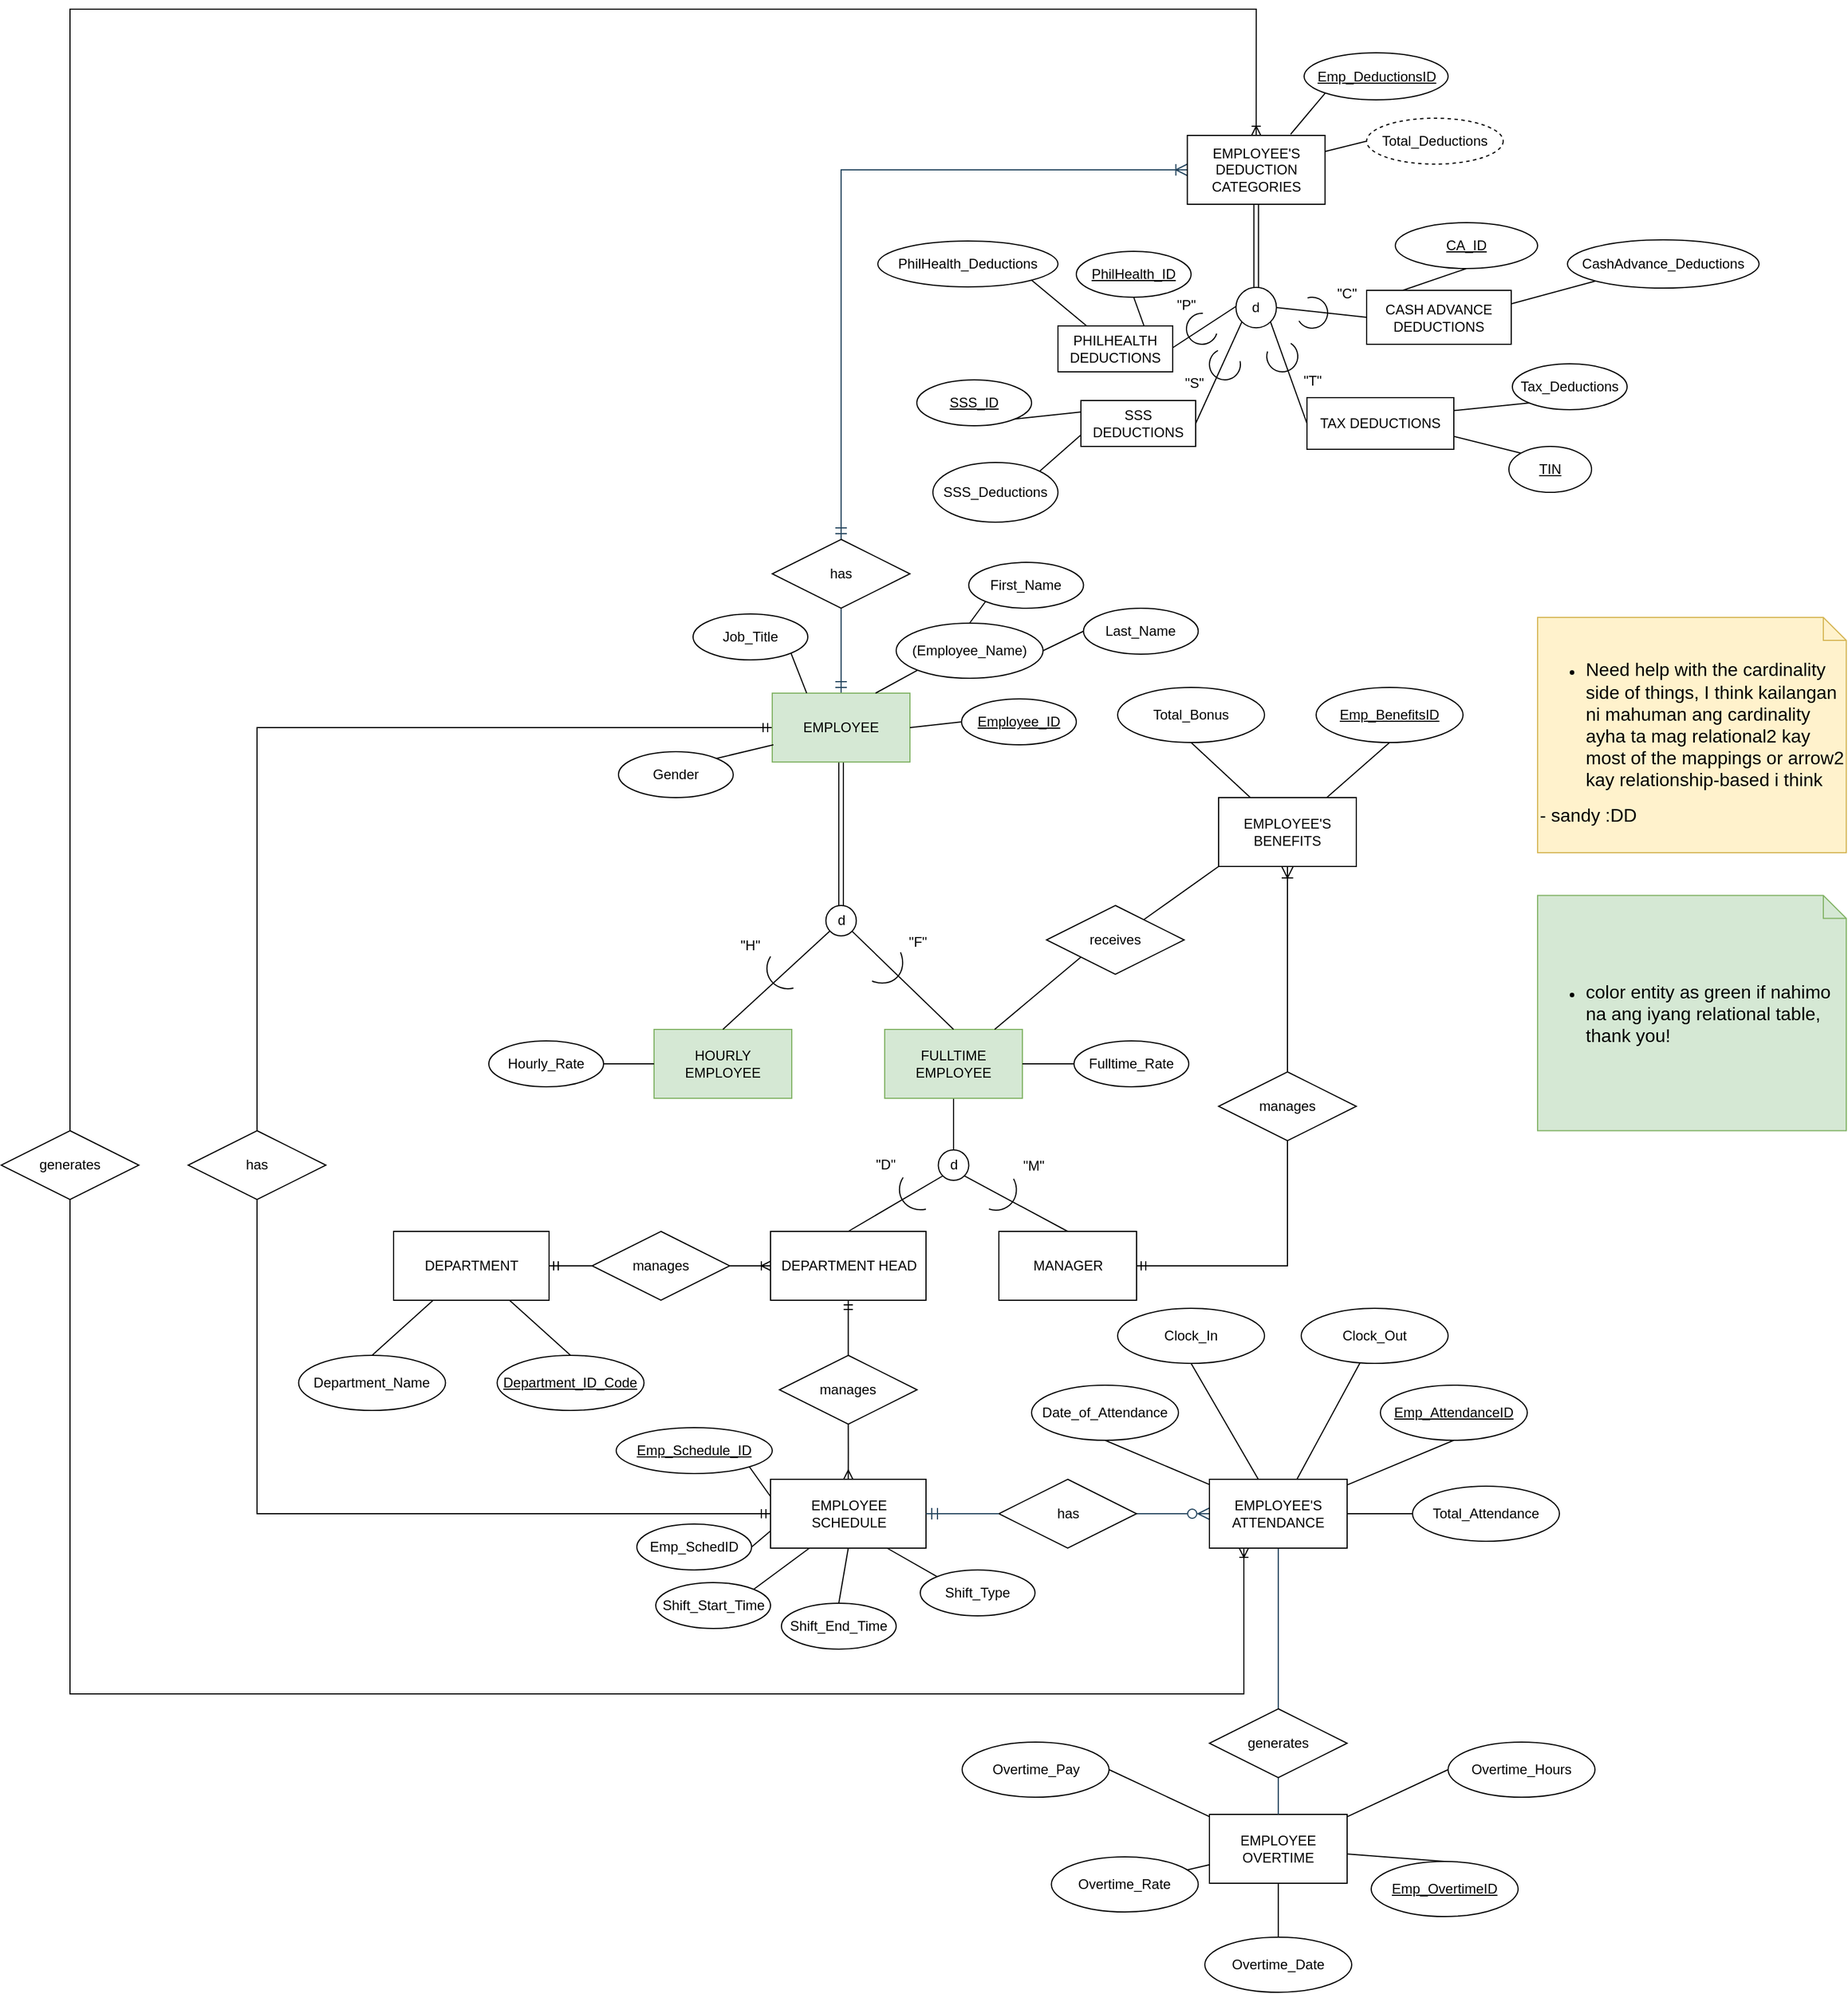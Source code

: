<mxfile version="24.8.4" pages="2">
  <diagram id="tcjsno71EdrX0hj49cEU" name="FINALISMS">
    <mxGraphModel dx="3425" dy="2125" grid="0" gridSize="10" guides="1" tooltips="1" connect="1" arrows="1" fold="1" page="0" pageScale="1" pageWidth="850" pageHeight="1100" math="0" shadow="0">
      <root>
        <mxCell id="0" />
        <mxCell id="1" parent="0" />
        <mxCell id="CG7BJl7uc96B3Ltmujwu-2" style="edgeStyle=none;curved=1;rounded=0;orthogonalLoop=1;jettySize=auto;html=1;fontSize=12;shape=link;exitX=0.5;exitY=1;exitDx=0;exitDy=0;" parent="1" source="CG7BJl7uc96B3Ltmujwu-1" edge="1">
          <mxGeometry relative="1" as="geometry">
            <mxPoint x="283" y="333" as="targetPoint" />
            <mxPoint x="283" y="274" as="sourcePoint" />
          </mxGeometry>
        </mxCell>
        <mxCell id="MASK369SihK40Q0xY-oh-35" style="edgeStyle=orthogonalEdgeStyle;rounded=0;orthogonalLoop=1;jettySize=auto;html=1;exitX=0;exitY=0.5;exitDx=0;exitDy=0;endArrow=none;endFill=0;startArrow=ERmandOne;startFill=0;" parent="1" source="CG7BJl7uc96B3Ltmujwu-1" target="MASK369SihK40Q0xY-oh-34" edge="1">
          <mxGeometry relative="1" as="geometry" />
        </mxCell>
        <mxCell id="3F6Cv_izD6sbE8AVYUt3-1" value="" style="edgeLabel;html=1;align=center;verticalAlign=middle;resizable=0;points=[];fontSize=12;strokeColor=#FFFFFF;fontColor=#FFFFFF;fillColor=#182E3E;" parent="MASK369SihK40Q0xY-oh-35" connectable="0" vertex="1">
          <mxGeometry x="0.364" y="-1" relative="1" as="geometry">
            <mxPoint y="1" as="offset" />
          </mxGeometry>
        </mxCell>
        <mxCell id="0FI_tfFNJNvcFmxFVnWc-5" style="edgeStyle=none;curved=1;rounded=0;orthogonalLoop=1;jettySize=auto;html=1;entryX=0.5;entryY=1;entryDx=0;entryDy=0;strokeColor=#23445D;fontSize=12;startSize=8;endSize=8;endArrow=none;endFill=0;startArrow=ERmandOne;startFill=0;" parent="1" source="CG7BJl7uc96B3Ltmujwu-1" target="0FI_tfFNJNvcFmxFVnWc-1" edge="1">
          <mxGeometry relative="1" as="geometry" />
        </mxCell>
        <mxCell id="CG7BJl7uc96B3Ltmujwu-1" value="EMPLOYEE" style="rounded=0;whiteSpace=wrap;html=1;fillColor=#d5e8d4;strokeColor=#82b366;" parent="1" vertex="1">
          <mxGeometry x="223" y="146" width="120" height="60" as="geometry" />
        </mxCell>
        <mxCell id="MASK369SihK40Q0xY-oh-2" value="HOURLY EMPLOYEE" style="rounded=0;whiteSpace=wrap;html=1;fillColor=#d5e8d4;strokeColor=#82b366;" parent="1" vertex="1">
          <mxGeometry x="120" y="439" width="120" height="60" as="geometry" />
        </mxCell>
        <mxCell id="CG7BJl7uc96B3Ltmujwu-8" style="edgeStyle=none;curved=1;rounded=0;orthogonalLoop=1;jettySize=auto;html=1;entryX=0;entryY=1;entryDx=0;entryDy=0;fontSize=12;startSize=8;endSize=8;endArrow=none;endFill=0;" parent="1" source="CG7BJl7uc96B3Ltmujwu-12" target="CG7BJl7uc96B3Ltmujwu-6" edge="1">
          <mxGeometry relative="1" as="geometry">
            <mxPoint x="545.12" y="341.08" as="sourcePoint" />
          </mxGeometry>
        </mxCell>
        <mxCell id="MASK369SihK40Q0xY-oh-22" style="edgeStyle=orthogonalEdgeStyle;rounded=0;orthogonalLoop=1;jettySize=auto;html=1;exitX=0.5;exitY=1;exitDx=0;exitDy=0;entryX=0.5;entryY=0;entryDx=0;entryDy=0;endArrow=none;endFill=0;" parent="1" source="MASK369SihK40Q0xY-oh-3" target="MASK369SihK40Q0xY-oh-13" edge="1">
          <mxGeometry relative="1" as="geometry" />
        </mxCell>
        <mxCell id="MASK369SihK40Q0xY-oh-3" value="FULLTIME EMPLOYEE" style="rounded=0;whiteSpace=wrap;html=1;fillColor=#d5e8d4;strokeColor=#82b366;" parent="1" vertex="1">
          <mxGeometry x="321" y="439" width="120" height="60" as="geometry" />
        </mxCell>
        <mxCell id="CG7BJl7uc96B3Ltmujwu-5" style="edgeStyle=none;curved=1;rounded=0;orthogonalLoop=1;jettySize=auto;html=1;entryX=0.5;entryY=0;entryDx=0;entryDy=0;fontSize=12;startSize=8;endSize=8;endArrow=none;endFill=0;" parent="1" source="CG7BJl7uc96B3Ltmujwu-3" target="MASK369SihK40Q0xY-oh-3" edge="1">
          <mxGeometry relative="1" as="geometry" />
        </mxCell>
        <mxCell id="CG7BJl7uc96B3Ltmujwu-3" value="d" style="ellipse;whiteSpace=wrap;html=1;aspect=fixed;rotation=0;" parent="1" vertex="1">
          <mxGeometry x="269.75" y="331" width="26.5" height="26.5" as="geometry" />
        </mxCell>
        <mxCell id="MASK369SihK40Q0xY-oh-26" style="edgeStyle=orthogonalEdgeStyle;rounded=0;orthogonalLoop=1;jettySize=auto;html=1;exitX=0;exitY=0.5;exitDx=0;exitDy=0;entryX=1;entryY=0.5;entryDx=0;entryDy=0;endArrow=none;endFill=0;startArrow=ERoneToMany;startFill=0;" parent="1" source="MASK369SihK40Q0xY-oh-8" target="MASK369SihK40Q0xY-oh-23" edge="1">
          <mxGeometry relative="1" as="geometry" />
        </mxCell>
        <mxCell id="MASK369SihK40Q0xY-oh-31" style="edgeStyle=orthogonalEdgeStyle;rounded=0;orthogonalLoop=1;jettySize=auto;html=1;exitX=0.5;exitY=1;exitDx=0;exitDy=0;entryX=0.5;entryY=0;entryDx=0;entryDy=0;endArrow=none;endFill=0;startArrow=ERmandOne;startFill=0;" parent="1" source="MASK369SihK40Q0xY-oh-8" target="CG7BJl7uc96B3Ltmujwu-14" edge="1">
          <mxGeometry relative="1" as="geometry" />
        </mxCell>
        <mxCell id="MASK369SihK40Q0xY-oh-8" value="DEPARTMENT HEAD" style="rounded=0;whiteSpace=wrap;html=1;" parent="1" vertex="1">
          <mxGeometry x="221.5" y="615" width="135.5" height="60" as="geometry" />
        </mxCell>
        <mxCell id="MASK369SihK40Q0xY-oh-9" value="MANAGER" style="rounded=0;whiteSpace=wrap;html=1;" parent="1" vertex="1">
          <mxGeometry x="420.5" y="615" width="120" height="60" as="geometry" />
        </mxCell>
        <mxCell id="MASK369SihK40Q0xY-oh-15" value="" style="endArrow=none;html=1;rounded=0;exitX=1;exitY=1;exitDx=0;exitDy=0;entryX=0.5;entryY=0;entryDx=0;entryDy=0;" parent="1" source="MASK369SihK40Q0xY-oh-13" target="MASK369SihK40Q0xY-oh-9" edge="1">
          <mxGeometry relative="1" as="geometry">
            <mxPoint x="409" y="601" as="sourcePoint" />
            <mxPoint x="569" y="601" as="targetPoint" />
          </mxGeometry>
        </mxCell>
        <mxCell id="MASK369SihK40Q0xY-oh-13" value="d" style="ellipse;whiteSpace=wrap;html=1;aspect=fixed;rotation=0;" parent="1" vertex="1">
          <mxGeometry x="367.75" y="544" width="26.5" height="26.5" as="geometry" />
        </mxCell>
        <mxCell id="MASK369SihK40Q0xY-oh-18" style="edgeStyle=orthogonalEdgeStyle;rounded=0;orthogonalLoop=1;jettySize=auto;html=1;exitX=1;exitY=0.5;exitDx=0;exitDy=0;entryX=0.5;entryY=1;entryDx=0;entryDy=0;endArrow=none;endFill=0;startArrow=ERmandOne;startFill=0;" parent="1" source="MASK369SihK40Q0xY-oh-9" target="MASK369SihK40Q0xY-oh-17" edge="1">
          <mxGeometry relative="1" as="geometry" />
        </mxCell>
        <mxCell id="MASK369SihK40Q0xY-oh-17" value="manages" style="shape=rhombus;perimeter=rhombusPerimeter;whiteSpace=wrap;html=1;align=center;" parent="1" vertex="1">
          <mxGeometry x="612" y="476" width="120" height="60" as="geometry" />
        </mxCell>
        <mxCell id="CG7BJl7uc96B3Ltmujwu-4" style="edgeStyle=none;curved=1;rounded=0;orthogonalLoop=1;jettySize=auto;html=1;entryX=0.5;entryY=0;entryDx=0;entryDy=0;fontSize=12;startSize=8;endSize=8;endArrow=none;endFill=0;" parent="1" source="CG7BJl7uc96B3Ltmujwu-3" target="MASK369SihK40Q0xY-oh-2" edge="1">
          <mxGeometry relative="1" as="geometry" />
        </mxCell>
        <mxCell id="CG7BJl7uc96B3Ltmujwu-11" style="edgeStyle=none;curved=1;rounded=0;orthogonalLoop=1;jettySize=auto;html=1;fontSize=12;startSize=8;endSize=8;endArrow=none;endFill=0;startArrow=ERoneToMany;startFill=0;" parent="1" source="CG7BJl7uc96B3Ltmujwu-6" target="MASK369SihK40Q0xY-oh-17" edge="1">
          <mxGeometry relative="1" as="geometry" />
        </mxCell>
        <mxCell id="njrsVde2IB6XEEYohYFF-3" style="rounded=0;orthogonalLoop=1;jettySize=auto;html=1;entryX=0.5;entryY=1;entryDx=0;entryDy=0;endArrow=none;endFill=0;" parent="1" source="CG7BJl7uc96B3Ltmujwu-6" target="njrsVde2IB6XEEYohYFF-2" edge="1">
          <mxGeometry relative="1" as="geometry" />
        </mxCell>
        <mxCell id="njrsVde2IB6XEEYohYFF-4" style="rounded=0;orthogonalLoop=1;jettySize=auto;html=1;entryX=0.5;entryY=1;entryDx=0;entryDy=0;endArrow=none;endFill=0;" parent="1" source="CG7BJl7uc96B3Ltmujwu-6" target="njrsVde2IB6XEEYohYFF-1" edge="1">
          <mxGeometry relative="1" as="geometry" />
        </mxCell>
        <mxCell id="CG7BJl7uc96B3Ltmujwu-6" value="EMPLOYEE&#39;S BENEFITS" style="rounded=0;whiteSpace=wrap;html=1;" parent="1" vertex="1">
          <mxGeometry x="612" y="237" width="120" height="60" as="geometry" />
        </mxCell>
        <mxCell id="MASK369SihK40Q0xY-oh-19" style="rounded=0;orthogonalLoop=1;jettySize=auto;html=1;exitX=0;exitY=1;exitDx=0;exitDy=0;entryX=0.5;entryY=0;entryDx=0;entryDy=0;endArrow=none;endFill=0;" parent="1" source="MASK369SihK40Q0xY-oh-13" target="MASK369SihK40Q0xY-oh-8" edge="1">
          <mxGeometry relative="1" as="geometry" />
        </mxCell>
        <mxCell id="CG7BJl7uc96B3Ltmujwu-13" value="" style="edgeStyle=none;curved=1;rounded=0;orthogonalLoop=1;jettySize=auto;html=1;entryX=0;entryY=1;entryDx=0;entryDy=0;fontSize=12;startSize=8;endSize=8;endArrow=none;endFill=0;" parent="1" source="MASK369SihK40Q0xY-oh-3" target="CG7BJl7uc96B3Ltmujwu-12" edge="1">
          <mxGeometry relative="1" as="geometry">
            <mxPoint x="424" y="357" as="sourcePoint" />
            <mxPoint x="503.0" y="301.0" as="targetPoint" />
          </mxGeometry>
        </mxCell>
        <mxCell id="CG7BJl7uc96B3Ltmujwu-12" value="receives" style="shape=rhombus;perimeter=rhombusPerimeter;whiteSpace=wrap;html=1;align=center;" parent="1" vertex="1">
          <mxGeometry x="462" y="331" width="120" height="60" as="geometry" />
        </mxCell>
        <mxCell id="MASK369SihK40Q0xY-oh-27" style="edgeStyle=orthogonalEdgeStyle;rounded=0;orthogonalLoop=1;jettySize=auto;html=1;exitX=0;exitY=0.5;exitDx=0;exitDy=0;entryX=1;entryY=0.5;entryDx=0;entryDy=0;endArrow=ERmandOne;endFill=0;" parent="1" source="MASK369SihK40Q0xY-oh-23" target="MASK369SihK40Q0xY-oh-25" edge="1">
          <mxGeometry relative="1" as="geometry" />
        </mxCell>
        <mxCell id="MASK369SihK40Q0xY-oh-23" value="manages" style="shape=rhombus;perimeter=rhombusPerimeter;whiteSpace=wrap;html=1;align=center;" parent="1" vertex="1">
          <mxGeometry x="66" y="615" width="120" height="60" as="geometry" />
        </mxCell>
        <mxCell id="CG7BJl7uc96B3Ltmujwu-14" value="manages" style="shape=rhombus;perimeter=rhombusPerimeter;whiteSpace=wrap;html=1;align=center;" parent="1" vertex="1">
          <mxGeometry x="229.25" y="723" width="120" height="60" as="geometry" />
        </mxCell>
        <mxCell id="CG7BJl7uc96B3Ltmujwu-22" style="edgeStyle=none;curved=1;rounded=0;orthogonalLoop=1;jettySize=auto;html=1;entryX=0;entryY=0.5;entryDx=0;entryDy=0;strokeColor=#23445D;fontSize=12;startSize=8;endSize=8;endArrow=ERzeroToMany;endFill=0;" parent="1" source="CG7BJl7uc96B3Ltmujwu-15" target="CG7BJl7uc96B3Ltmujwu-18" edge="1">
          <mxGeometry relative="1" as="geometry" />
        </mxCell>
        <mxCell id="CG7BJl7uc96B3Ltmujwu-15" value="has" style="shape=rhombus;perimeter=rhombusPerimeter;whiteSpace=wrap;html=1;align=center;" parent="1" vertex="1">
          <mxGeometry x="420.5" y="831" width="120" height="60" as="geometry" />
        </mxCell>
        <mxCell id="MASK369SihK40Q0xY-oh-30" value="EMPLOYEE SCHEDULE" style="rounded=0;whiteSpace=wrap;html=1;" parent="1" vertex="1">
          <mxGeometry x="221.5" y="831" width="135.5" height="60" as="geometry" />
        </mxCell>
        <mxCell id="CG7BJl7uc96B3Ltmujwu-23" style="edgeStyle=none;curved=1;rounded=0;orthogonalLoop=1;jettySize=auto;html=1;entryX=0.5;entryY=0;entryDx=0;entryDy=0;strokeColor=#23445D;fontSize=12;startSize=8;endSize=8;endArrow=none;endFill=0;" parent="1" source="CG7BJl7uc96B3Ltmujwu-18" target="CG7BJl7uc96B3Ltmujwu-19" edge="1">
          <mxGeometry relative="1" as="geometry" />
        </mxCell>
        <mxCell id="Q0URbwxdZeZOYWGPHVsl-3" style="edgeStyle=orthogonalEdgeStyle;rounded=0;orthogonalLoop=1;jettySize=auto;html=1;exitX=0.25;exitY=1;exitDx=0;exitDy=0;entryX=0.5;entryY=1;entryDx=0;entryDy=0;endArrow=none;endFill=0;startArrow=ERoneToMany;startFill=0;" parent="1" source="CG7BJl7uc96B3Ltmujwu-18" target="Q0URbwxdZeZOYWGPHVsl-1" edge="1">
          <mxGeometry relative="1" as="geometry">
            <Array as="points">
              <mxPoint x="634" y="1018" />
              <mxPoint x="-389" y="1018" />
            </Array>
          </mxGeometry>
        </mxCell>
        <mxCell id="njrsVde2IB6XEEYohYFF-18" style="rounded=0;orthogonalLoop=1;jettySize=auto;html=1;entryX=0.5;entryY=1;entryDx=0;entryDy=0;endArrow=none;endFill=0;" parent="1" source="CG7BJl7uc96B3Ltmujwu-18" target="njrsVde2IB6XEEYohYFF-12" edge="1">
          <mxGeometry relative="1" as="geometry" />
        </mxCell>
        <mxCell id="njrsVde2IB6XEEYohYFF-19" style="rounded=0;orthogonalLoop=1;jettySize=auto;html=1;entryX=0.5;entryY=1;entryDx=0;entryDy=0;endArrow=none;endFill=0;" parent="1" source="CG7BJl7uc96B3Ltmujwu-18" target="njrsVde2IB6XEEYohYFF-13" edge="1">
          <mxGeometry relative="1" as="geometry" />
        </mxCell>
        <mxCell id="njrsVde2IB6XEEYohYFF-20" style="rounded=0;orthogonalLoop=1;jettySize=auto;html=1;endArrow=none;endFill=0;" parent="1" source="CG7BJl7uc96B3Ltmujwu-18" target="njrsVde2IB6XEEYohYFF-14" edge="1">
          <mxGeometry relative="1" as="geometry" />
        </mxCell>
        <mxCell id="njrsVde2IB6XEEYohYFF-21" style="rounded=0;orthogonalLoop=1;jettySize=auto;html=1;entryX=0.5;entryY=1;entryDx=0;entryDy=0;endArrow=none;endFill=0;" parent="1" source="CG7BJl7uc96B3Ltmujwu-18" target="njrsVde2IB6XEEYohYFF-15" edge="1">
          <mxGeometry relative="1" as="geometry" />
        </mxCell>
        <mxCell id="njrsVde2IB6XEEYohYFF-22" style="rounded=0;orthogonalLoop=1;jettySize=auto;html=1;entryX=0;entryY=0.5;entryDx=0;entryDy=0;endArrow=none;endFill=0;" parent="1" source="CG7BJl7uc96B3Ltmujwu-18" target="njrsVde2IB6XEEYohYFF-16" edge="1">
          <mxGeometry relative="1" as="geometry" />
        </mxCell>
        <mxCell id="CG7BJl7uc96B3Ltmujwu-18" value="EMPLOYEE&#39;S ATTENDANCE" style="rounded=0;whiteSpace=wrap;html=1;" parent="1" vertex="1">
          <mxGeometry x="604" y="831" width="120" height="60" as="geometry" />
        </mxCell>
        <mxCell id="njrsVde2IB6XEEYohYFF-28" style="rounded=0;orthogonalLoop=1;jettySize=auto;html=1;entryX=1;entryY=0.5;entryDx=0;entryDy=0;endArrow=none;endFill=0;" parent="1" source="CG7BJl7uc96B3Ltmujwu-20" target="njrsVde2IB6XEEYohYFF-23" edge="1">
          <mxGeometry relative="1" as="geometry" />
        </mxCell>
        <mxCell id="njrsVde2IB6XEEYohYFF-29" style="rounded=0;orthogonalLoop=1;jettySize=auto;html=1;endArrow=none;endFill=0;" parent="1" source="CG7BJl7uc96B3Ltmujwu-20" target="njrsVde2IB6XEEYohYFF-24" edge="1">
          <mxGeometry relative="1" as="geometry" />
        </mxCell>
        <mxCell id="njrsVde2IB6XEEYohYFF-30" style="rounded=0;orthogonalLoop=1;jettySize=auto;html=1;endArrow=none;endFill=0;" parent="1" source="CG7BJl7uc96B3Ltmujwu-20" target="njrsVde2IB6XEEYohYFF-25" edge="1">
          <mxGeometry relative="1" as="geometry" />
        </mxCell>
        <mxCell id="njrsVde2IB6XEEYohYFF-31" style="rounded=0;orthogonalLoop=1;jettySize=auto;html=1;entryX=0.5;entryY=0;entryDx=0;entryDy=0;endArrow=none;endFill=0;" parent="1" source="CG7BJl7uc96B3Ltmujwu-20" target="njrsVde2IB6XEEYohYFF-26" edge="1">
          <mxGeometry relative="1" as="geometry" />
        </mxCell>
        <mxCell id="njrsVde2IB6XEEYohYFF-32" style="rounded=0;orthogonalLoop=1;jettySize=auto;html=1;entryX=0;entryY=0.5;entryDx=0;entryDy=0;endArrow=none;endFill=0;" parent="1" source="CG7BJl7uc96B3Ltmujwu-20" target="njrsVde2IB6XEEYohYFF-27" edge="1">
          <mxGeometry relative="1" as="geometry" />
        </mxCell>
        <mxCell id="CG7BJl7uc96B3Ltmujwu-20" value="EMPLOYEE OVERTIME" style="rounded=0;whiteSpace=wrap;html=1;" parent="1" vertex="1">
          <mxGeometry x="604" y="1123" width="120" height="60" as="geometry" />
        </mxCell>
        <mxCell id="CG7BJl7uc96B3Ltmujwu-24" style="edgeStyle=none;curved=1;rounded=0;orthogonalLoop=1;jettySize=auto;html=1;entryX=0.5;entryY=0;entryDx=0;entryDy=0;strokeColor=#23445D;fontSize=12;startSize=8;endSize=8;endArrow=none;endFill=0;exitX=0.5;exitY=1;exitDx=0;exitDy=0;" parent="1" source="CG7BJl7uc96B3Ltmujwu-19" target="CG7BJl7uc96B3Ltmujwu-20" edge="1">
          <mxGeometry relative="1" as="geometry">
            <mxPoint x="664" y="1093" as="sourcePoint" />
          </mxGeometry>
        </mxCell>
        <mxCell id="MASK369SihK40Q0xY-oh-36" style="edgeStyle=orthogonalEdgeStyle;rounded=0;orthogonalLoop=1;jettySize=auto;html=1;exitX=0.5;exitY=1;exitDx=0;exitDy=0;entryX=0;entryY=0.5;entryDx=0;entryDy=0;endArrow=ERmandOne;endFill=0;" parent="1" source="MASK369SihK40Q0xY-oh-34" target="MASK369SihK40Q0xY-oh-30" edge="1">
          <mxGeometry relative="1" as="geometry" />
        </mxCell>
        <mxCell id="CG7BJl7uc96B3Ltmujwu-19" value="generates" style="shape=rhombus;perimeter=rhombusPerimeter;whiteSpace=wrap;html=1;align=center;" parent="1" vertex="1">
          <mxGeometry x="604" y="1031" width="120" height="60" as="geometry" />
        </mxCell>
        <mxCell id="MASK369SihK40Q0xY-oh-34" value="has" style="shape=rhombus;perimeter=rhombusPerimeter;whiteSpace=wrap;html=1;align=center;" parent="1" vertex="1">
          <mxGeometry x="-286" y="527.25" width="120" height="60" as="geometry" />
        </mxCell>
        <mxCell id="MASK369SihK40Q0xY-oh-33" style="edgeStyle=orthogonalEdgeStyle;rounded=0;orthogonalLoop=1;jettySize=auto;html=1;exitX=0.5;exitY=1;exitDx=0;exitDy=0;endArrow=ERmany;endFill=0;" parent="1" source="CG7BJl7uc96B3Ltmujwu-14" target="MASK369SihK40Q0xY-oh-30" edge="1">
          <mxGeometry relative="1" as="geometry" />
        </mxCell>
        <mxCell id="CG7BJl7uc96B3Ltmujwu-21" style="edgeStyle=none;curved=1;rounded=0;orthogonalLoop=1;jettySize=auto;html=1;strokeColor=#23445D;fontSize=12;startSize=8;endSize=8;endArrow=none;endFill=0;entryX=0;entryY=0.5;entryDx=0;entryDy=0;startArrow=ERmandOne;startFill=0;" parent="1" source="MASK369SihK40Q0xY-oh-30" target="CG7BJl7uc96B3Ltmujwu-15" edge="1">
          <mxGeometry relative="1" as="geometry">
            <mxPoint x="418" y="862" as="targetPoint" />
          </mxGeometry>
        </mxCell>
        <mxCell id="njrsVde2IB6XEEYohYFF-10" style="rounded=0;orthogonalLoop=1;jettySize=auto;html=1;entryX=0.5;entryY=0;entryDx=0;entryDy=0;endArrow=none;endFill=0;" parent="1" source="MASK369SihK40Q0xY-oh-25" target="njrsVde2IB6XEEYohYFF-7" edge="1">
          <mxGeometry relative="1" as="geometry" />
        </mxCell>
        <mxCell id="njrsVde2IB6XEEYohYFF-11" style="rounded=0;orthogonalLoop=1;jettySize=auto;html=1;entryX=0.5;entryY=0;entryDx=0;entryDy=0;endArrow=none;endFill=0;" parent="1" source="MASK369SihK40Q0xY-oh-25" target="njrsVde2IB6XEEYohYFF-8" edge="1">
          <mxGeometry relative="1" as="geometry" />
        </mxCell>
        <mxCell id="MASK369SihK40Q0xY-oh-25" value="DEPARTMENT" style="rounded=0;whiteSpace=wrap;html=1;" parent="1" vertex="1">
          <mxGeometry x="-107" y="615" width="135.5" height="60" as="geometry" />
        </mxCell>
        <mxCell id="0FI_tfFNJNvcFmxFVnWc-6" style="edgeStyle=orthogonalEdgeStyle;rounded=0;orthogonalLoop=1;jettySize=auto;html=1;strokeColor=#23445D;fontSize=12;startSize=8;endSize=8;endArrow=ERoneToMany;endFill=0;entryX=0;entryY=0.5;entryDx=0;entryDy=0;exitX=0.5;exitY=0;exitDx=0;exitDy=0;startArrow=ERmandOne;startFill=0;" parent="1" source="0FI_tfFNJNvcFmxFVnWc-1" target="0FI_tfFNJNvcFmxFVnWc-2" edge="1">
          <mxGeometry relative="1" as="geometry">
            <mxPoint x="283" y="-84" as="targetPoint" />
            <Array as="points">
              <mxPoint x="283" y="-310" />
            </Array>
          </mxGeometry>
        </mxCell>
        <mxCell id="0FI_tfFNJNvcFmxFVnWc-1" value="has" style="shape=rhombus;perimeter=rhombusPerimeter;whiteSpace=wrap;html=1;align=center;" parent="1" vertex="1">
          <mxGeometry x="223" y="12" width="120" height="60" as="geometry" />
        </mxCell>
        <mxCell id="0FI_tfFNJNvcFmxFVnWc-2" value="EMPLOYEE&#39;S DEDUCTION CATEGORIES" style="rounded=0;whiteSpace=wrap;html=1;" parent="1" vertex="1">
          <mxGeometry x="584.75" y="-340" width="120" height="60" as="geometry" />
        </mxCell>
        <mxCell id="Q0URbwxdZeZOYWGPHVsl-4" style="edgeStyle=orthogonalEdgeStyle;rounded=0;orthogonalLoop=1;jettySize=auto;html=1;exitX=0.5;exitY=0;exitDx=0;exitDy=0;entryX=0.5;entryY=0;entryDx=0;entryDy=0;endArrow=ERoneToMany;endFill=0;" parent="1" source="Q0URbwxdZeZOYWGPHVsl-1" target="0FI_tfFNJNvcFmxFVnWc-2" edge="1">
          <mxGeometry relative="1" as="geometry">
            <Array as="points">
              <mxPoint x="-389" y="-450" />
              <mxPoint x="645" y="-450" />
            </Array>
          </mxGeometry>
        </mxCell>
        <mxCell id="Q0URbwxdZeZOYWGPHVsl-1" value="generates" style="shape=rhombus;perimeter=rhombusPerimeter;whiteSpace=wrap;html=1;align=center;" parent="1" vertex="1">
          <mxGeometry x="-449" y="527.25" width="120" height="60" as="geometry" />
        </mxCell>
        <mxCell id="bJjsRzqaRd4c7asXYir--1" value="(Employee_Name)" style="ellipse;whiteSpace=wrap;html=1;align=center;" parent="1" vertex="1">
          <mxGeometry x="331" y="85" width="128" height="48" as="geometry" />
        </mxCell>
        <mxCell id="bJjsRzqaRd4c7asXYir--3" value="" style="endArrow=none;html=1;rounded=0;exitX=0.75;exitY=0;exitDx=0;exitDy=0;entryX=0;entryY=1;entryDx=0;entryDy=0;" parent="1" source="CG7BJl7uc96B3Ltmujwu-1" target="bJjsRzqaRd4c7asXYir--1" edge="1">
          <mxGeometry relative="1" as="geometry">
            <mxPoint x="306" y="183" as="sourcePoint" />
            <mxPoint x="466" y="183" as="targetPoint" />
          </mxGeometry>
        </mxCell>
        <mxCell id="bJjsRzqaRd4c7asXYir--4" value="First_Name" style="ellipse;whiteSpace=wrap;html=1;align=center;" parent="1" vertex="1">
          <mxGeometry x="394.25" y="32" width="100" height="40" as="geometry" />
        </mxCell>
        <mxCell id="bJjsRzqaRd4c7asXYir--5" value="" style="endArrow=none;html=1;rounded=0;exitX=0.5;exitY=0;exitDx=0;exitDy=0;entryX=0;entryY=1;entryDx=0;entryDy=0;" parent="1" source="bJjsRzqaRd4c7asXYir--1" target="bJjsRzqaRd4c7asXYir--4" edge="1">
          <mxGeometry relative="1" as="geometry">
            <mxPoint x="429" y="193" as="sourcePoint" />
            <mxPoint x="589" y="193" as="targetPoint" />
          </mxGeometry>
        </mxCell>
        <mxCell id="bJjsRzqaRd4c7asXYir--6" value="Last_Name" style="ellipse;whiteSpace=wrap;html=1;align=center;" parent="1" vertex="1">
          <mxGeometry x="494.25" y="72" width="100" height="40" as="geometry" />
        </mxCell>
        <mxCell id="bJjsRzqaRd4c7asXYir--7" value="" style="endArrow=none;html=1;rounded=0;exitX=1;exitY=0.5;exitDx=0;exitDy=0;entryX=0;entryY=0.5;entryDx=0;entryDy=0;" parent="1" source="bJjsRzqaRd4c7asXYir--1" target="bJjsRzqaRd4c7asXYir--6" edge="1">
          <mxGeometry relative="1" as="geometry">
            <mxPoint x="457" y="114" as="sourcePoint" />
            <mxPoint x="589" y="193" as="targetPoint" />
          </mxGeometry>
        </mxCell>
        <mxCell id="bJjsRzqaRd4c7asXYir--9" value="Employee_ID" style="ellipse;whiteSpace=wrap;html=1;align=center;fontStyle=4;" parent="1" vertex="1">
          <mxGeometry x="388" y="151" width="100" height="40" as="geometry" />
        </mxCell>
        <mxCell id="bJjsRzqaRd4c7asXYir--10" value="" style="endArrow=none;html=1;rounded=0;exitX=1;exitY=0.5;exitDx=0;exitDy=0;entryX=0;entryY=0.5;entryDx=0;entryDy=0;" parent="1" source="CG7BJl7uc96B3Ltmujwu-1" target="bJjsRzqaRd4c7asXYir--9" edge="1">
          <mxGeometry relative="1" as="geometry">
            <mxPoint x="293" y="193" as="sourcePoint" />
            <mxPoint x="453" y="193" as="targetPoint" />
          </mxGeometry>
        </mxCell>
        <mxCell id="bJjsRzqaRd4c7asXYir--11" value="Job_Title" style="ellipse;whiteSpace=wrap;html=1;align=center;" parent="1" vertex="1">
          <mxGeometry x="154" y="77" width="100" height="40" as="geometry" />
        </mxCell>
        <mxCell id="bJjsRzqaRd4c7asXYir--12" value="" style="endArrow=none;html=1;rounded=0;entryX=0.25;entryY=0;entryDx=0;entryDy=0;exitX=1;exitY=1;exitDx=0;exitDy=0;" parent="1" source="bJjsRzqaRd4c7asXYir--11" target="CG7BJl7uc96B3Ltmujwu-1" edge="1">
          <mxGeometry relative="1" as="geometry">
            <mxPoint x="218" y="124" as="sourcePoint" />
            <mxPoint x="378" y="124" as="targetPoint" />
          </mxGeometry>
        </mxCell>
        <mxCell id="njrsVde2IB6XEEYohYFF-1" value="Total_Bonus" style="ellipse;whiteSpace=wrap;html=1;align=center;" parent="1" vertex="1">
          <mxGeometry x="524" y="141" width="128" height="48" as="geometry" />
        </mxCell>
        <mxCell id="bJjsRzqaRd4c7asXYir--16" value="Gender" style="ellipse;whiteSpace=wrap;html=1;align=center;" parent="1" vertex="1">
          <mxGeometry x="89" y="197" width="100" height="40" as="geometry" />
        </mxCell>
        <mxCell id="njrsVde2IB6XEEYohYFF-2" value="&lt;u&gt;Emp_BenefitsID&lt;/u&gt;" style="ellipse;whiteSpace=wrap;html=1;align=center;" parent="1" vertex="1">
          <mxGeometry x="697" y="141" width="128" height="48" as="geometry" />
        </mxCell>
        <mxCell id="bJjsRzqaRd4c7asXYir--18" value="Emp_DeductionsID" style="ellipse;whiteSpace=wrap;html=1;align=center;fontStyle=4;" parent="1" vertex="1">
          <mxGeometry x="686.5" y="-412" width="125.5" height="41" as="geometry" />
        </mxCell>
        <mxCell id="bJjsRzqaRd4c7asXYir--19" value="" style="endArrow=none;html=1;rounded=0;exitX=0.75;exitY=0;exitDx=0;exitDy=0;entryX=0;entryY=1;entryDx=0;entryDy=0;" parent="1" target="bJjsRzqaRd4c7asXYir--18" edge="1">
          <mxGeometry relative="1" as="geometry">
            <mxPoint x="674.75" y="-341" as="sourcePoint" />
            <mxPoint x="776.75" y="-253" as="targetPoint" />
          </mxGeometry>
        </mxCell>
        <mxCell id="njrsVde2IB6XEEYohYFF-7" value="Department_Name" style="ellipse;whiteSpace=wrap;html=1;align=center;" parent="1" vertex="1">
          <mxGeometry x="-189.75" y="723" width="128" height="48" as="geometry" />
        </mxCell>
        <mxCell id="njrsVde2IB6XEEYohYFF-8" value="&lt;u&gt;Department_ID_Code&lt;/u&gt;" style="ellipse;whiteSpace=wrap;html=1;align=center;" parent="1" vertex="1">
          <mxGeometry x="-16.75" y="723" width="128" height="48" as="geometry" />
        </mxCell>
        <mxCell id="bJjsRzqaRd4c7asXYir--17" value="" style="endArrow=none;html=1;rounded=0;exitX=1;exitY=0;exitDx=0;exitDy=0;" parent="1" source="bJjsRzqaRd4c7asXYir--16" edge="1">
          <mxGeometry relative="1" as="geometry">
            <mxPoint x="148" y="191" as="sourcePoint" />
            <mxPoint x="224" y="191" as="targetPoint" />
          </mxGeometry>
        </mxCell>
        <mxCell id="njrsVde2IB6XEEYohYFF-12" value="Date_of_Attendance" style="ellipse;whiteSpace=wrap;html=1;align=center;" parent="1" vertex="1">
          <mxGeometry x="449" y="749" width="128" height="48" as="geometry" />
        </mxCell>
        <mxCell id="njrsVde2IB6XEEYohYFF-15" value="&lt;u&gt;Emp_AttendanceID&lt;/u&gt;" style="ellipse;whiteSpace=wrap;html=1;align=center;" parent="1" vertex="1">
          <mxGeometry x="753" y="749" width="128" height="48" as="geometry" />
        </mxCell>
        <mxCell id="njrsVde2IB6XEEYohYFF-14" value="Clock_Out" style="ellipse;whiteSpace=wrap;html=1;align=center;" parent="1" vertex="1">
          <mxGeometry x="684" y="682" width="128" height="48" as="geometry" />
        </mxCell>
        <mxCell id="njrsVde2IB6XEEYohYFF-23" value="Overtime_Pay" style="ellipse;whiteSpace=wrap;html=1;align=center;" parent="1" vertex="1">
          <mxGeometry x="388.5" y="1060" width="128" height="48" as="geometry" />
        </mxCell>
        <mxCell id="njrsVde2IB6XEEYohYFF-24" value="Overtime_Rate" style="ellipse;whiteSpace=wrap;html=1;align=center;" parent="1" vertex="1">
          <mxGeometry x="466.25" y="1160" width="128" height="48" as="geometry" />
        </mxCell>
        <mxCell id="njrsVde2IB6XEEYohYFF-13" value="Clock_In" style="ellipse;whiteSpace=wrap;html=1;align=center;" parent="1" vertex="1">
          <mxGeometry x="524" y="682" width="128" height="48" as="geometry" />
        </mxCell>
        <mxCell id="njrsVde2IB6XEEYohYFF-25" value="Overtime_Date" style="ellipse;whiteSpace=wrap;html=1;align=center;" parent="1" vertex="1">
          <mxGeometry x="600" y="1230" width="128" height="48" as="geometry" />
        </mxCell>
        <mxCell id="njrsVde2IB6XEEYohYFF-16" value="Total_Attendance" style="ellipse;whiteSpace=wrap;html=1;align=center;" parent="1" vertex="1">
          <mxGeometry x="781" y="837" width="128" height="48" as="geometry" />
        </mxCell>
        <mxCell id="njrsVde2IB6XEEYohYFF-26" value="&lt;u&gt;Emp_OvertimeID&lt;/u&gt;" style="ellipse;whiteSpace=wrap;html=1;align=center;" parent="1" vertex="1">
          <mxGeometry x="745" y="1164" width="128" height="48" as="geometry" />
        </mxCell>
        <mxCell id="njrsVde2IB6XEEYohYFF-27" value="Overtime_Hours" style="ellipse;whiteSpace=wrap;html=1;align=center;" parent="1" vertex="1">
          <mxGeometry x="812" y="1060" width="128" height="48" as="geometry" />
        </mxCell>
        <mxCell id="bJjsRzqaRd4c7asXYir--35" value="Hourly_Rate" style="ellipse;whiteSpace=wrap;html=1;align=center;" parent="1" vertex="1">
          <mxGeometry x="-24" y="449" width="100" height="40" as="geometry" />
        </mxCell>
        <mxCell id="bJjsRzqaRd4c7asXYir--36" value="" style="endArrow=none;html=1;rounded=0;entryX=0;entryY=0.5;entryDx=0;entryDy=0;exitX=1;exitY=0.5;exitDx=0;exitDy=0;" parent="1" source="bJjsRzqaRd4c7asXYir--35" target="MASK369SihK40Q0xY-oh-2" edge="1">
          <mxGeometry relative="1" as="geometry">
            <mxPoint x="126" y="486" as="sourcePoint" />
            <mxPoint x="286" y="486" as="targetPoint" />
          </mxGeometry>
        </mxCell>
        <mxCell id="bJjsRzqaRd4c7asXYir--37" value="Fulltime_Rate" style="ellipse;whiteSpace=wrap;html=1;align=center;" parent="1" vertex="1">
          <mxGeometry x="486" y="449" width="100" height="40" as="geometry" />
        </mxCell>
        <mxCell id="bJjsRzqaRd4c7asXYir--38" value="" style="endArrow=none;html=1;rounded=0;exitX=1;exitY=0.5;exitDx=0;exitDy=0;entryX=0;entryY=0.5;entryDx=0;entryDy=0;" parent="1" source="MASK369SihK40Q0xY-oh-3" target="bJjsRzqaRd4c7asXYir--37" edge="1">
          <mxGeometry relative="1" as="geometry">
            <mxPoint x="418" y="486" as="sourcePoint" />
            <mxPoint x="578" y="486" as="targetPoint" />
          </mxGeometry>
        </mxCell>
        <mxCell id="bJjsRzqaRd4c7asXYir--39" value="Emp_Schedule_ID" style="ellipse;whiteSpace=wrap;html=1;align=center;fontStyle=4;" parent="1" vertex="1">
          <mxGeometry x="87" y="786" width="136" height="40" as="geometry" />
        </mxCell>
        <mxCell id="bJjsRzqaRd4c7asXYir--40" value="" style="endArrow=none;html=1;rounded=0;entryX=0;entryY=0.25;entryDx=0;entryDy=0;exitX=1;exitY=1;exitDx=0;exitDy=0;" parent="1" source="bJjsRzqaRd4c7asXYir--39" target="MASK369SihK40Q0xY-oh-30" edge="1">
          <mxGeometry relative="1" as="geometry">
            <mxPoint x="160" y="826" as="sourcePoint" />
            <mxPoint x="320" y="826" as="targetPoint" />
          </mxGeometry>
        </mxCell>
        <mxCell id="bJjsRzqaRd4c7asXYir--41" value="Emp_SchedID" style="ellipse;whiteSpace=wrap;html=1;align=center;" parent="1" vertex="1">
          <mxGeometry x="105" y="870" width="100" height="40" as="geometry" />
        </mxCell>
        <mxCell id="bJjsRzqaRd4c7asXYir--46" value="" style="endArrow=none;html=1;rounded=0;entryX=0;entryY=0.75;entryDx=0;entryDy=0;exitX=1;exitY=0.5;exitDx=0;exitDy=0;" parent="1" source="bJjsRzqaRd4c7asXYir--41" target="MASK369SihK40Q0xY-oh-30" edge="1">
          <mxGeometry relative="1" as="geometry">
            <mxPoint x="136" y="913" as="sourcePoint" />
            <mxPoint x="296" y="913" as="targetPoint" />
          </mxGeometry>
        </mxCell>
        <mxCell id="bJjsRzqaRd4c7asXYir--49" value="Shift_Start_Time" style="ellipse;whiteSpace=wrap;html=1;align=center;" parent="1" vertex="1">
          <mxGeometry x="121.5" y="921" width="100" height="40" as="geometry" />
        </mxCell>
        <mxCell id="bJjsRzqaRd4c7asXYir--50" value="" style="endArrow=none;html=1;rounded=0;entryX=0.25;entryY=1;entryDx=0;entryDy=0;exitX=1;exitY=0;exitDx=0;exitDy=0;" parent="1" source="bJjsRzqaRd4c7asXYir--49" target="MASK369SihK40Q0xY-oh-30" edge="1">
          <mxGeometry relative="1" as="geometry">
            <mxPoint x="211" y="913" as="sourcePoint" />
            <mxPoint x="371" y="913" as="targetPoint" />
          </mxGeometry>
        </mxCell>
        <mxCell id="bJjsRzqaRd4c7asXYir--51" value="Shift_End_Time" style="ellipse;whiteSpace=wrap;html=1;align=center;" parent="1" vertex="1">
          <mxGeometry x="231" y="939" width="100" height="40" as="geometry" />
        </mxCell>
        <mxCell id="bJjsRzqaRd4c7asXYir--52" value="" style="endArrow=none;html=1;rounded=0;exitX=0.5;exitY=1;exitDx=0;exitDy=0;entryX=0.5;entryY=0;entryDx=0;entryDy=0;" parent="1" source="MASK369SihK40Q0xY-oh-30" target="bJjsRzqaRd4c7asXYir--51" edge="1">
          <mxGeometry relative="1" as="geometry">
            <mxPoint x="269" y="899" as="sourcePoint" />
            <mxPoint x="429" y="899" as="targetPoint" />
          </mxGeometry>
        </mxCell>
        <mxCell id="bJjsRzqaRd4c7asXYir--53" value="Shift_Type" style="ellipse;whiteSpace=wrap;html=1;align=center;" parent="1" vertex="1">
          <mxGeometry x="352" y="910" width="100" height="40" as="geometry" />
        </mxCell>
        <mxCell id="bJjsRzqaRd4c7asXYir--54" value="" style="endArrow=none;html=1;rounded=0;exitX=0.75;exitY=1;exitDx=0;exitDy=0;entryX=0;entryY=0;entryDx=0;entryDy=0;" parent="1" source="MASK369SihK40Q0xY-oh-30" target="bJjsRzqaRd4c7asXYir--53" edge="1">
          <mxGeometry relative="1" as="geometry">
            <mxPoint x="269" y="899" as="sourcePoint" />
            <mxPoint x="429" y="899" as="targetPoint" />
          </mxGeometry>
        </mxCell>
        <mxCell id="-uRxX_sYsHM3jiogf1Y5-1" value="" style="verticalLabelPosition=bottom;verticalAlign=top;html=1;shape=mxgraph.basic.arc;startAngle=0.3;endAngle=0.67;rotation=60;" parent="1" vertex="1">
          <mxGeometry x="219.5" y="364.67" width="37" height="40" as="geometry" />
        </mxCell>
        <mxCell id="-uRxX_sYsHM3jiogf1Y5-2" value="" style="verticalLabelPosition=bottom;verticalAlign=top;html=1;shape=mxgraph.basic.arc;startAngle=0.328;endAngle=0.671;rotation=-45;" parent="1" vertex="1">
          <mxGeometry x="294" y="351" width="40" height="50" as="geometry" />
        </mxCell>
        <mxCell id="-uRxX_sYsHM3jiogf1Y5-3" value="&quot;H&quot;" style="text;html=1;align=center;verticalAlign=middle;whiteSpace=wrap;rounded=0;" parent="1" vertex="1">
          <mxGeometry x="174" y="351" width="60" height="30" as="geometry" />
        </mxCell>
        <mxCell id="-uRxX_sYsHM3jiogf1Y5-4" value="&quot;F&quot;" style="text;html=1;align=center;verticalAlign=middle;whiteSpace=wrap;rounded=0;" parent="1" vertex="1">
          <mxGeometry x="320" y="348" width="60" height="30" as="geometry" />
        </mxCell>
        <mxCell id="-uRxX_sYsHM3jiogf1Y5-7" value="" style="verticalLabelPosition=bottom;verticalAlign=top;html=1;shape=mxgraph.basic.arc;startAngle=0.3;endAngle=0.67;rotation=60;" parent="1" vertex="1">
          <mxGeometry x="335" y="557.25" width="37" height="40" as="geometry" />
        </mxCell>
        <mxCell id="-uRxX_sYsHM3jiogf1Y5-8" value="" style="verticalLabelPosition=bottom;verticalAlign=top;html=1;shape=mxgraph.basic.arc;startAngle=0.3;endAngle=0.67;rotation=-45;" parent="1" vertex="1">
          <mxGeometry x="398" y="557.25" width="37" height="40" as="geometry" />
        </mxCell>
        <mxCell id="-uRxX_sYsHM3jiogf1Y5-9" value="&quot;D&quot;" style="text;html=1;align=center;verticalAlign=middle;whiteSpace=wrap;rounded=0;" parent="1" vertex="1">
          <mxGeometry x="292" y="542.25" width="60" height="30" as="geometry" />
        </mxCell>
        <mxCell id="-uRxX_sYsHM3jiogf1Y5-10" value="&quot;M&quot;" style="text;html=1;align=center;verticalAlign=middle;whiteSpace=wrap;rounded=0;" parent="1" vertex="1">
          <mxGeometry x="421" y="543" width="60" height="30" as="geometry" />
        </mxCell>
        <mxCell id="IQhqfWnbCser1qJqU_I6-4" value="" style="shape=link;html=1;rounded=0;exitX=0.5;exitY=1;exitDx=0;exitDy=0;entryX=0.5;entryY=0;entryDx=0;entryDy=0;" parent="1" source="0FI_tfFNJNvcFmxFVnWc-2" target="IQhqfWnbCser1qJqU_I6-6" edge="1">
          <mxGeometry relative="1" as="geometry">
            <mxPoint x="541" y="-127" as="sourcePoint" />
            <mxPoint x="645" y="-168" as="targetPoint" />
          </mxGeometry>
        </mxCell>
        <mxCell id="IQhqfWnbCser1qJqU_I6-6" value="d" style="ellipse;whiteSpace=wrap;html=1;aspect=fixed;" parent="1" vertex="1">
          <mxGeometry x="627.13" y="-207.63" width="35.25" height="35.25" as="geometry" />
        </mxCell>
        <mxCell id="IQhqfWnbCser1qJqU_I6-8" value="Total_Deductions" style="ellipse;whiteSpace=wrap;html=1;align=center;dashed=1;" parent="1" vertex="1">
          <mxGeometry x="741" y="-355" width="119" height="40" as="geometry" />
        </mxCell>
        <mxCell id="5GjHKsNSO-JHVIr0YKw0-2" value="" style="endArrow=none;html=1;rounded=0;exitX=1;exitY=0.25;exitDx=0;exitDy=0;entryX=0;entryY=0.5;entryDx=0;entryDy=0;" parent="1" target="IQhqfWnbCser1qJqU_I6-8" edge="1">
          <mxGeometry relative="1" as="geometry">
            <mxPoint x="704.75" y="-326" as="sourcePoint" />
            <mxPoint x="820" y="-225" as="targetPoint" />
          </mxGeometry>
        </mxCell>
        <mxCell id="5GjHKsNSO-JHVIr0YKw0-3" value="PHILHEALTH DEDUCTIONS" style="whiteSpace=wrap;html=1;align=center;" parent="1" vertex="1">
          <mxGeometry x="472" y="-174" width="100" height="40" as="geometry" />
        </mxCell>
        <mxCell id="5GjHKsNSO-JHVIr0YKw0-4" value="" style="endArrow=none;html=1;rounded=0;entryX=0;entryY=0.5;entryDx=0;entryDy=0;exitX=1;exitY=0.5;exitDx=0;exitDy=0;" parent="1" edge="1">
          <mxGeometry relative="1" as="geometry">
            <mxPoint x="572" y="-155" as="sourcePoint" />
            <mxPoint x="627.13" y="-191.005" as="targetPoint" />
          </mxGeometry>
        </mxCell>
        <mxCell id="5GjHKsNSO-JHVIr0YKw0-5" value="PhilHealth_ID" style="ellipse;whiteSpace=wrap;html=1;align=center;fontStyle=4;" parent="1" vertex="1">
          <mxGeometry x="488" y="-239" width="100" height="40" as="geometry" />
        </mxCell>
        <mxCell id="yF8jHdomq28Ouww_1T2H-1" value="" style="endArrow=none;html=1;rounded=0;exitX=0.75;exitY=0;exitDx=0;exitDy=0;entryX=0.5;entryY=1;entryDx=0;entryDy=0;" edge="1" parent="1" source="5GjHKsNSO-JHVIr0YKw0-3" target="5GjHKsNSO-JHVIr0YKw0-5">
          <mxGeometry relative="1" as="geometry">
            <mxPoint x="519" y="-162" as="sourcePoint" />
            <mxPoint x="679" y="-162" as="targetPoint" />
          </mxGeometry>
        </mxCell>
        <mxCell id="yF8jHdomq28Ouww_1T2H-2" value="PhilHealth_Deductions" style="ellipse;whiteSpace=wrap;html=1;align=center;" vertex="1" parent="1">
          <mxGeometry x="315" y="-248" width="157" height="40" as="geometry" />
        </mxCell>
        <mxCell id="yF8jHdomq28Ouww_1T2H-3" value="" style="endArrow=none;html=1;rounded=0;entryX=0.25;entryY=0;entryDx=0;entryDy=0;exitX=1;exitY=1;exitDx=0;exitDy=0;" edge="1" parent="1" source="yF8jHdomq28Ouww_1T2H-2" target="5GjHKsNSO-JHVIr0YKw0-3">
          <mxGeometry relative="1" as="geometry">
            <mxPoint x="466" y="-154" as="sourcePoint" />
            <mxPoint x="626" y="-154" as="targetPoint" />
          </mxGeometry>
        </mxCell>
        <mxCell id="yF8jHdomq28Ouww_1T2H-4" value="SSS DEDUCTIONS" style="whiteSpace=wrap;html=1;align=center;" vertex="1" parent="1">
          <mxGeometry x="492" y="-109" width="100" height="40" as="geometry" />
        </mxCell>
        <mxCell id="yF8jHdomq28Ouww_1T2H-5" value="" style="endArrow=none;html=1;rounded=0;exitX=0;exitY=1;exitDx=0;exitDy=0;entryX=1;entryY=0.5;entryDx=0;entryDy=0;" edge="1" parent="1" source="IQhqfWnbCser1qJqU_I6-6" target="yF8jHdomq28Ouww_1T2H-4">
          <mxGeometry relative="1" as="geometry">
            <mxPoint x="658" y="-114" as="sourcePoint" />
            <mxPoint x="818" y="-114" as="targetPoint" />
          </mxGeometry>
        </mxCell>
        <mxCell id="yF8jHdomq28Ouww_1T2H-6" value="SSS_ID" style="ellipse;whiteSpace=wrap;html=1;align=center;fontStyle=4;" vertex="1" parent="1">
          <mxGeometry x="349" y="-127" width="100" height="40" as="geometry" />
        </mxCell>
        <mxCell id="yF8jHdomq28Ouww_1T2H-7" value="" style="endArrow=none;html=1;rounded=0;exitX=0;exitY=0.25;exitDx=0;exitDy=0;entryX=1;entryY=1;entryDx=0;entryDy=0;" edge="1" parent="1" source="yF8jHdomq28Ouww_1T2H-4" target="yF8jHdomq28Ouww_1T2H-6">
          <mxGeometry relative="1" as="geometry">
            <mxPoint x="492" y="-83" as="sourcePoint" />
            <mxPoint x="652" y="-83" as="targetPoint" />
          </mxGeometry>
        </mxCell>
        <mxCell id="yF8jHdomq28Ouww_1T2H-8" value="SSS_Deductions" style="ellipse;whiteSpace=wrap;html=1;align=center;" vertex="1" parent="1">
          <mxGeometry x="363" y="-55" width="109" height="52" as="geometry" />
        </mxCell>
        <mxCell id="yF8jHdomq28Ouww_1T2H-9" value="" style="endArrow=none;html=1;rounded=0;entryX=0;entryY=0.75;entryDx=0;entryDy=0;exitX=1;exitY=0;exitDx=0;exitDy=0;" edge="1" parent="1" source="yF8jHdomq28Ouww_1T2H-8" target="yF8jHdomq28Ouww_1T2H-4">
          <mxGeometry relative="1" as="geometry">
            <mxPoint x="416" y="-85" as="sourcePoint" />
            <mxPoint x="576" y="-85" as="targetPoint" />
          </mxGeometry>
        </mxCell>
        <mxCell id="yF8jHdomq28Ouww_1T2H-10" value="TAX DEDUCTIONS" style="whiteSpace=wrap;html=1;align=center;" vertex="1" parent="1">
          <mxGeometry x="689" y="-111.5" width="128" height="45" as="geometry" />
        </mxCell>
        <mxCell id="yF8jHdomq28Ouww_1T2H-11" value="" style="endArrow=none;html=1;rounded=0;exitX=1;exitY=1;exitDx=0;exitDy=0;entryX=0;entryY=0.5;entryDx=0;entryDy=0;" edge="1" parent="1" source="IQhqfWnbCser1qJqU_I6-6" target="yF8jHdomq28Ouww_1T2H-10">
          <mxGeometry relative="1" as="geometry">
            <mxPoint x="664" y="-67" as="sourcePoint" />
            <mxPoint x="824" y="-67" as="targetPoint" />
          </mxGeometry>
        </mxCell>
        <mxCell id="yF8jHdomq28Ouww_1T2H-12" value="TIN" style="ellipse;whiteSpace=wrap;html=1;align=center;fontStyle=4;" vertex="1" parent="1">
          <mxGeometry x="865" y="-69" width="72" height="40" as="geometry" />
        </mxCell>
        <mxCell id="yF8jHdomq28Ouww_1T2H-13" value="" style="endArrow=none;html=1;rounded=0;exitX=1;exitY=0.75;exitDx=0;exitDy=0;entryX=0;entryY=0;entryDx=0;entryDy=0;" edge="1" parent="1" source="yF8jHdomq28Ouww_1T2H-10" target="yF8jHdomq28Ouww_1T2H-12">
          <mxGeometry relative="1" as="geometry">
            <mxPoint x="883" y="-87" as="sourcePoint" />
            <mxPoint x="990" y="-81.5" as="targetPoint" />
          </mxGeometry>
        </mxCell>
        <mxCell id="yF8jHdomq28Ouww_1T2H-14" value="Tax_Deductions" style="ellipse;whiteSpace=wrap;html=1;align=center;" vertex="1" parent="1">
          <mxGeometry x="868" y="-141" width="100" height="40" as="geometry" />
        </mxCell>
        <mxCell id="yF8jHdomq28Ouww_1T2H-15" value="" style="endArrow=none;html=1;rounded=0;exitX=1;exitY=0.25;exitDx=0;exitDy=0;entryX=0;entryY=1;entryDx=0;entryDy=0;" edge="1" parent="1" source="yF8jHdomq28Ouww_1T2H-10" target="yF8jHdomq28Ouww_1T2H-14">
          <mxGeometry relative="1" as="geometry">
            <mxPoint x="732" y="-132" as="sourcePoint" />
            <mxPoint x="892" y="-132" as="targetPoint" />
          </mxGeometry>
        </mxCell>
        <mxCell id="yF8jHdomq28Ouww_1T2H-16" value="CASH ADVANCE DEDUCTIONS" style="whiteSpace=wrap;html=1;align=center;" vertex="1" parent="1">
          <mxGeometry x="741" y="-205" width="126" height="47" as="geometry" />
        </mxCell>
        <mxCell id="yF8jHdomq28Ouww_1T2H-17" value="" style="endArrow=none;html=1;rounded=0;exitX=1;exitY=0.5;exitDx=0;exitDy=0;entryX=0;entryY=0.5;entryDx=0;entryDy=0;" edge="1" parent="1" source="IQhqfWnbCser1qJqU_I6-6" target="yF8jHdomq28Ouww_1T2H-16">
          <mxGeometry relative="1" as="geometry">
            <mxPoint x="745" y="-165" as="sourcePoint" />
            <mxPoint x="905" y="-165" as="targetPoint" />
          </mxGeometry>
        </mxCell>
        <mxCell id="yF8jHdomq28Ouww_1T2H-18" value="CA_ID" style="ellipse;whiteSpace=wrap;html=1;align=center;fontStyle=4;" vertex="1" parent="1">
          <mxGeometry x="766" y="-264" width="124" height="40" as="geometry" />
        </mxCell>
        <mxCell id="yF8jHdomq28Ouww_1T2H-19" value="" style="endArrow=none;html=1;rounded=0;entryX=0.25;entryY=0;entryDx=0;entryDy=0;exitX=0.5;exitY=1;exitDx=0;exitDy=0;" edge="1" parent="1" source="yF8jHdomq28Ouww_1T2H-18" target="yF8jHdomq28Ouww_1T2H-16">
          <mxGeometry relative="1" as="geometry">
            <mxPoint x="739" y="-203" as="sourcePoint" />
            <mxPoint x="899" y="-203" as="targetPoint" />
          </mxGeometry>
        </mxCell>
        <mxCell id="yF8jHdomq28Ouww_1T2H-20" value="CashAdvance_Deductions" style="ellipse;whiteSpace=wrap;html=1;align=center;" vertex="1" parent="1">
          <mxGeometry x="916" y="-249" width="167" height="42" as="geometry" />
        </mxCell>
        <mxCell id="yF8jHdomq28Ouww_1T2H-21" value="" style="endArrow=none;html=1;rounded=0;exitX=1;exitY=0.25;exitDx=0;exitDy=0;entryX=0;entryY=1;entryDx=0;entryDy=0;" edge="1" parent="1" source="yF8jHdomq28Ouww_1T2H-16" target="yF8jHdomq28Ouww_1T2H-20">
          <mxGeometry relative="1" as="geometry">
            <mxPoint x="771" y="-203" as="sourcePoint" />
            <mxPoint x="931" y="-203" as="targetPoint" />
          </mxGeometry>
        </mxCell>
        <mxCell id="yF8jHdomq28Ouww_1T2H-26" value="&quot;P&quot;" style="text;html=1;align=center;verticalAlign=middle;whiteSpace=wrap;rounded=0;" vertex="1" parent="1">
          <mxGeometry x="554" y="-207" width="60" height="30" as="geometry" />
        </mxCell>
        <mxCell id="yF8jHdomq28Ouww_1T2H-27" value="" style="verticalLabelPosition=bottom;verticalAlign=top;html=1;shape=mxgraph.basic.arc;startAngle=0.3;endAngle=0.009;" vertex="1" parent="1">
          <mxGeometry x="584" y="-185" width="27" height="27" as="geometry" />
        </mxCell>
        <mxCell id="yF8jHdomq28Ouww_1T2H-29" value="&quot;S&quot;" style="text;html=1;align=center;verticalAlign=middle;whiteSpace=wrap;rounded=0;" vertex="1" parent="1">
          <mxGeometry x="561" y="-139" width="60" height="30" as="geometry" />
        </mxCell>
        <mxCell id="yF8jHdomq28Ouww_1T2H-30" value="" style="verticalLabelPosition=bottom;verticalAlign=top;html=1;shape=mxgraph.basic.arc;startAngle=0.3;endAngle=0.009;rotation=-30;" vertex="1" parent="1">
          <mxGeometry x="604" y="-154" width="27" height="27" as="geometry" />
        </mxCell>
        <mxCell id="yF8jHdomq28Ouww_1T2H-31" value="&quot;T&quot;" style="text;html=1;align=center;verticalAlign=middle;whiteSpace=wrap;rounded=0;" vertex="1" parent="1">
          <mxGeometry x="664" y="-141" width="60" height="30" as="geometry" />
        </mxCell>
        <mxCell id="yF8jHdomq28Ouww_1T2H-32" value="" style="verticalLabelPosition=bottom;verticalAlign=top;html=1;shape=mxgraph.basic.arc;startAngle=0.3;endAngle=0.009;rotation=-75;" vertex="1" parent="1">
          <mxGeometry x="654" y="-161" width="27" height="27" as="geometry" />
        </mxCell>
        <mxCell id="yF8jHdomq28Ouww_1T2H-33" value="&quot;C&quot;" style="text;html=1;align=center;verticalAlign=middle;whiteSpace=wrap;rounded=0;" vertex="1" parent="1">
          <mxGeometry x="694" y="-217" width="60" height="30" as="geometry" />
        </mxCell>
        <mxCell id="yF8jHdomq28Ouww_1T2H-34" value="" style="verticalLabelPosition=bottom;verticalAlign=top;html=1;shape=mxgraph.basic.arc;startAngle=0.3;endAngle=0.009;rotation=-125;" vertex="1" parent="1">
          <mxGeometry x="680" y="-199" width="27" height="27" as="geometry" />
        </mxCell>
        <mxCell id="zWCo4nua--uhpmaDRWXI-1" value="&lt;ul&gt;&lt;li&gt;&lt;font style=&quot;font-size: 16px;&quot;&gt;Need help with the cardinality side of things, I think kailangan ni mahuman ang cardinality ayha ta mag relational2 kay most of the mappings or arrow2 kay relationship-based i think&lt;/font&gt;&lt;/li&gt;&lt;/ul&gt;&lt;div&gt;&lt;span style=&quot;font-size: 16px;&quot;&gt;- sandy :DD&lt;/span&gt;&lt;/div&gt;" style="shape=note;size=20;whiteSpace=wrap;html=1;fillColor=#fff2cc;strokeColor=#d6b656;align=left;" vertex="1" parent="1">
          <mxGeometry x="890" y="80" width="269" height="205" as="geometry" />
        </mxCell>
        <mxCell id="zWCo4nua--uhpmaDRWXI-3" value="&lt;ul&gt;&lt;li&gt;&lt;span style=&quot;font-size: 16px;&quot;&gt;color entity as green if nahimo na ang iyang relational table, thank you!&lt;/span&gt;&lt;/li&gt;&lt;/ul&gt;" style="shape=note;size=20;whiteSpace=wrap;html=1;fillColor=#d5e8d4;strokeColor=#82b366;align=left;" vertex="1" parent="1">
          <mxGeometry x="890" y="322.25" width="269" height="205" as="geometry" />
        </mxCell>
      </root>
    </mxGraphModel>
  </diagram>
  <diagram id="iVivFkbYxkNtFYmXaU-j" name="RELATIONAL TABLES2">
    <mxGraphModel dx="1235" dy="624" grid="1" gridSize="10" guides="1" tooltips="1" connect="1" arrows="1" fold="1" page="1" pageScale="1" pageWidth="827" pageHeight="1169" math="0" shadow="0">
      <root>
        <mxCell id="0" />
        <mxCell id="1" parent="0" />
        <mxCell id="OdJmqY1ajWqqvQBxAmqS-1" value="EMPLOYEE" style="shape=table;startSize=30;container=1;collapsible=1;childLayout=tableLayout;fixedRows=1;rowLines=0;fontStyle=1;align=center;resizeLast=1;html=1;" vertex="1" parent="1">
          <mxGeometry x="320" y="200" width="180" height="180" as="geometry" />
        </mxCell>
        <mxCell id="OdJmqY1ajWqqvQBxAmqS-2" value="" style="shape=tableRow;horizontal=0;startSize=0;swimlaneHead=0;swimlaneBody=0;fillColor=none;collapsible=0;dropTarget=0;points=[[0,0.5],[1,0.5]];portConstraint=eastwest;top=0;left=0;right=0;bottom=1;" vertex="1" parent="OdJmqY1ajWqqvQBxAmqS-1">
          <mxGeometry y="30" width="180" height="30" as="geometry" />
        </mxCell>
        <mxCell id="OdJmqY1ajWqqvQBxAmqS-3" value="PK" style="shape=partialRectangle;connectable=0;fillColor=none;top=0;left=0;bottom=0;right=0;fontStyle=1;overflow=hidden;whiteSpace=wrap;html=1;" vertex="1" parent="OdJmqY1ajWqqvQBxAmqS-2">
          <mxGeometry width="30" height="30" as="geometry">
            <mxRectangle width="30" height="30" as="alternateBounds" />
          </mxGeometry>
        </mxCell>
        <mxCell id="OdJmqY1ajWqqvQBxAmqS-4" value="Employee_ID" style="shape=partialRectangle;connectable=0;fillColor=none;top=0;left=0;bottom=0;right=0;align=left;spacingLeft=6;fontStyle=5;overflow=hidden;whiteSpace=wrap;html=1;" vertex="1" parent="OdJmqY1ajWqqvQBxAmqS-2">
          <mxGeometry x="30" width="150" height="30" as="geometry">
            <mxRectangle width="150" height="30" as="alternateBounds" />
          </mxGeometry>
        </mxCell>
        <mxCell id="OdJmqY1ajWqqvQBxAmqS-5" value="" style="shape=tableRow;horizontal=0;startSize=0;swimlaneHead=0;swimlaneBody=0;fillColor=none;collapsible=0;dropTarget=0;points=[[0,0.5],[1,0.5]];portConstraint=eastwest;top=0;left=0;right=0;bottom=0;" vertex="1" parent="OdJmqY1ajWqqvQBxAmqS-1">
          <mxGeometry y="60" width="180" height="30" as="geometry" />
        </mxCell>
        <mxCell id="OdJmqY1ajWqqvQBxAmqS-6" value="" style="shape=partialRectangle;connectable=0;fillColor=none;top=0;left=0;bottom=0;right=0;editable=1;overflow=hidden;whiteSpace=wrap;html=1;" vertex="1" parent="OdJmqY1ajWqqvQBxAmqS-5">
          <mxGeometry width="30" height="30" as="geometry">
            <mxRectangle width="30" height="30" as="alternateBounds" />
          </mxGeometry>
        </mxCell>
        <mxCell id="OdJmqY1ajWqqvQBxAmqS-7" value="First_Name" style="shape=partialRectangle;connectable=0;fillColor=none;top=0;left=0;bottom=0;right=0;align=left;spacingLeft=6;overflow=hidden;whiteSpace=wrap;html=1;" vertex="1" parent="OdJmqY1ajWqqvQBxAmqS-5">
          <mxGeometry x="30" width="150" height="30" as="geometry">
            <mxRectangle width="150" height="30" as="alternateBounds" />
          </mxGeometry>
        </mxCell>
        <mxCell id="OdJmqY1ajWqqvQBxAmqS-8" value="" style="shape=tableRow;horizontal=0;startSize=0;swimlaneHead=0;swimlaneBody=0;fillColor=none;collapsible=0;dropTarget=0;points=[[0,0.5],[1,0.5]];portConstraint=eastwest;top=0;left=0;right=0;bottom=0;" vertex="1" parent="OdJmqY1ajWqqvQBxAmqS-1">
          <mxGeometry y="90" width="180" height="30" as="geometry" />
        </mxCell>
        <mxCell id="OdJmqY1ajWqqvQBxAmqS-9" value="" style="shape=partialRectangle;connectable=0;fillColor=none;top=0;left=0;bottom=0;right=0;editable=1;overflow=hidden;whiteSpace=wrap;html=1;" vertex="1" parent="OdJmqY1ajWqqvQBxAmqS-8">
          <mxGeometry width="30" height="30" as="geometry">
            <mxRectangle width="30" height="30" as="alternateBounds" />
          </mxGeometry>
        </mxCell>
        <mxCell id="OdJmqY1ajWqqvQBxAmqS-10" value="Last_Name" style="shape=partialRectangle;connectable=0;fillColor=none;top=0;left=0;bottom=0;right=0;align=left;spacingLeft=6;overflow=hidden;whiteSpace=wrap;html=1;" vertex="1" parent="OdJmqY1ajWqqvQBxAmqS-8">
          <mxGeometry x="30" width="150" height="30" as="geometry">
            <mxRectangle width="150" height="30" as="alternateBounds" />
          </mxGeometry>
        </mxCell>
        <mxCell id="OdJmqY1ajWqqvQBxAmqS-11" value="" style="shape=tableRow;horizontal=0;startSize=0;swimlaneHead=0;swimlaneBody=0;fillColor=none;collapsible=0;dropTarget=0;points=[[0,0.5],[1,0.5]];portConstraint=eastwest;top=0;left=0;right=0;bottom=0;" vertex="1" parent="OdJmqY1ajWqqvQBxAmqS-1">
          <mxGeometry y="120" width="180" height="30" as="geometry" />
        </mxCell>
        <mxCell id="OdJmqY1ajWqqvQBxAmqS-12" value="" style="shape=partialRectangle;connectable=0;fillColor=none;top=0;left=0;bottom=0;right=0;editable=1;overflow=hidden;whiteSpace=wrap;html=1;" vertex="1" parent="OdJmqY1ajWqqvQBxAmqS-11">
          <mxGeometry width="30" height="30" as="geometry">
            <mxRectangle width="30" height="30" as="alternateBounds" />
          </mxGeometry>
        </mxCell>
        <mxCell id="OdJmqY1ajWqqvQBxAmqS-13" value="Job_Title" style="shape=partialRectangle;connectable=0;fillColor=none;top=0;left=0;bottom=0;right=0;align=left;spacingLeft=6;overflow=hidden;whiteSpace=wrap;html=1;" vertex="1" parent="OdJmqY1ajWqqvQBxAmqS-11">
          <mxGeometry x="30" width="150" height="30" as="geometry">
            <mxRectangle width="150" height="30" as="alternateBounds" />
          </mxGeometry>
        </mxCell>
        <mxCell id="vGKhIYv-Qmsip6XCHym3-1" style="shape=tableRow;horizontal=0;startSize=0;swimlaneHead=0;swimlaneBody=0;fillColor=none;collapsible=0;dropTarget=0;points=[[0,0.5],[1,0.5]];portConstraint=eastwest;top=0;left=0;right=0;bottom=0;" vertex="1" parent="OdJmqY1ajWqqvQBxAmqS-1">
          <mxGeometry y="150" width="180" height="30" as="geometry" />
        </mxCell>
        <mxCell id="vGKhIYv-Qmsip6XCHym3-2" style="shape=partialRectangle;connectable=0;fillColor=none;top=0;left=0;bottom=0;right=0;editable=1;overflow=hidden;whiteSpace=wrap;html=1;" vertex="1" parent="vGKhIYv-Qmsip6XCHym3-1">
          <mxGeometry width="30" height="30" as="geometry">
            <mxRectangle width="30" height="30" as="alternateBounds" />
          </mxGeometry>
        </mxCell>
        <mxCell id="vGKhIYv-Qmsip6XCHym3-3" value="Gender" style="shape=partialRectangle;connectable=0;fillColor=none;top=0;left=0;bottom=0;right=0;align=left;spacingLeft=6;overflow=hidden;whiteSpace=wrap;html=1;" vertex="1" parent="vGKhIYv-Qmsip6XCHym3-1">
          <mxGeometry x="30" width="150" height="30" as="geometry">
            <mxRectangle width="150" height="30" as="alternateBounds" />
          </mxGeometry>
        </mxCell>
        <mxCell id="IX8KZJqokQtvVYcJ7aFv-1" value="HOURLY EMPLOYEE" style="shape=table;startSize=30;container=1;collapsible=1;childLayout=tableLayout;fixedRows=1;rowLines=0;fontStyle=1;align=center;resizeLast=1;html=1;" vertex="1" parent="1">
          <mxGeometry x="570" y="177" width="180" height="90" as="geometry" />
        </mxCell>
        <mxCell id="IX8KZJqokQtvVYcJ7aFv-2" value="" style="shape=tableRow;horizontal=0;startSize=0;swimlaneHead=0;swimlaneBody=0;fillColor=none;collapsible=0;dropTarget=0;points=[[0,0.5],[1,0.5]];portConstraint=eastwest;top=0;left=0;right=0;bottom=1;" vertex="1" parent="IX8KZJqokQtvVYcJ7aFv-1">
          <mxGeometry y="30" width="180" height="30" as="geometry" />
        </mxCell>
        <mxCell id="IX8KZJqokQtvVYcJ7aFv-3" value="PK" style="shape=partialRectangle;connectable=0;fillColor=none;top=0;left=0;bottom=0;right=0;fontStyle=1;overflow=hidden;whiteSpace=wrap;html=1;" vertex="1" parent="IX8KZJqokQtvVYcJ7aFv-2">
          <mxGeometry width="30" height="30" as="geometry">
            <mxRectangle width="30" height="30" as="alternateBounds" />
          </mxGeometry>
        </mxCell>
        <mxCell id="IX8KZJqokQtvVYcJ7aFv-4" value="Employee_ID" style="shape=partialRectangle;connectable=0;fillColor=none;top=0;left=0;bottom=0;right=0;align=left;spacingLeft=6;fontStyle=5;overflow=hidden;whiteSpace=wrap;html=1;" vertex="1" parent="IX8KZJqokQtvVYcJ7aFv-2">
          <mxGeometry x="30" width="150" height="30" as="geometry">
            <mxRectangle width="150" height="30" as="alternateBounds" />
          </mxGeometry>
        </mxCell>
        <mxCell id="IX8KZJqokQtvVYcJ7aFv-5" value="" style="shape=tableRow;horizontal=0;startSize=0;swimlaneHead=0;swimlaneBody=0;fillColor=none;collapsible=0;dropTarget=0;points=[[0,0.5],[1,0.5]];portConstraint=eastwest;top=0;left=0;right=0;bottom=0;" vertex="1" parent="IX8KZJqokQtvVYcJ7aFv-1">
          <mxGeometry y="60" width="180" height="30" as="geometry" />
        </mxCell>
        <mxCell id="IX8KZJqokQtvVYcJ7aFv-6" value="" style="shape=partialRectangle;connectable=0;fillColor=none;top=0;left=0;bottom=0;right=0;editable=1;overflow=hidden;whiteSpace=wrap;html=1;" vertex="1" parent="IX8KZJqokQtvVYcJ7aFv-5">
          <mxGeometry width="30" height="30" as="geometry">
            <mxRectangle width="30" height="30" as="alternateBounds" />
          </mxGeometry>
        </mxCell>
        <mxCell id="IX8KZJqokQtvVYcJ7aFv-7" value="Hourly_Rate" style="shape=partialRectangle;connectable=0;fillColor=none;top=0;left=0;bottom=0;right=0;align=left;spacingLeft=6;overflow=hidden;whiteSpace=wrap;html=1;" vertex="1" parent="IX8KZJqokQtvVYcJ7aFv-5">
          <mxGeometry x="30" width="150" height="30" as="geometry">
            <mxRectangle width="150" height="30" as="alternateBounds" />
          </mxGeometry>
        </mxCell>
        <mxCell id="A3ZK-XoyUTm8K1hJBssy-1" value="FULLTIME EMPLOYEE" style="shape=table;startSize=30;container=1;collapsible=1;childLayout=tableLayout;fixedRows=1;rowLines=0;fontStyle=1;align=center;resizeLast=1;html=1;" vertex="1" parent="1">
          <mxGeometry x="570" y="287" width="180" height="90" as="geometry" />
        </mxCell>
        <mxCell id="A3ZK-XoyUTm8K1hJBssy-2" value="" style="shape=tableRow;horizontal=0;startSize=0;swimlaneHead=0;swimlaneBody=0;fillColor=none;collapsible=0;dropTarget=0;points=[[0,0.5],[1,0.5]];portConstraint=eastwest;top=0;left=0;right=0;bottom=1;" vertex="1" parent="A3ZK-XoyUTm8K1hJBssy-1">
          <mxGeometry y="30" width="180" height="30" as="geometry" />
        </mxCell>
        <mxCell id="A3ZK-XoyUTm8K1hJBssy-3" value="PK" style="shape=partialRectangle;connectable=0;fillColor=none;top=0;left=0;bottom=0;right=0;fontStyle=1;overflow=hidden;whiteSpace=wrap;html=1;" vertex="1" parent="A3ZK-XoyUTm8K1hJBssy-2">
          <mxGeometry width="30" height="30" as="geometry">
            <mxRectangle width="30" height="30" as="alternateBounds" />
          </mxGeometry>
        </mxCell>
        <mxCell id="A3ZK-XoyUTm8K1hJBssy-4" value="Employee_ID" style="shape=partialRectangle;connectable=0;fillColor=none;top=0;left=0;bottom=0;right=0;align=left;spacingLeft=6;fontStyle=5;overflow=hidden;whiteSpace=wrap;html=1;" vertex="1" parent="A3ZK-XoyUTm8K1hJBssy-2">
          <mxGeometry x="30" width="150" height="30" as="geometry">
            <mxRectangle width="150" height="30" as="alternateBounds" />
          </mxGeometry>
        </mxCell>
        <mxCell id="A3ZK-XoyUTm8K1hJBssy-5" value="" style="shape=tableRow;horizontal=0;startSize=0;swimlaneHead=0;swimlaneBody=0;fillColor=none;collapsible=0;dropTarget=0;points=[[0,0.5],[1,0.5]];portConstraint=eastwest;top=0;left=0;right=0;bottom=0;" vertex="1" parent="A3ZK-XoyUTm8K1hJBssy-1">
          <mxGeometry y="60" width="180" height="30" as="geometry" />
        </mxCell>
        <mxCell id="A3ZK-XoyUTm8K1hJBssy-6" value="" style="shape=partialRectangle;connectable=0;fillColor=none;top=0;left=0;bottom=0;right=0;editable=1;overflow=hidden;whiteSpace=wrap;html=1;" vertex="1" parent="A3ZK-XoyUTm8K1hJBssy-5">
          <mxGeometry width="30" height="30" as="geometry">
            <mxRectangle width="30" height="30" as="alternateBounds" />
          </mxGeometry>
        </mxCell>
        <mxCell id="A3ZK-XoyUTm8K1hJBssy-7" value="Fulltime_Rate" style="shape=partialRectangle;connectable=0;fillColor=none;top=0;left=0;bottom=0;right=0;align=left;spacingLeft=6;overflow=hidden;whiteSpace=wrap;html=1;" vertex="1" parent="A3ZK-XoyUTm8K1hJBssy-5">
          <mxGeometry x="30" width="150" height="30" as="geometry">
            <mxRectangle width="150" height="30" as="alternateBounds" />
          </mxGeometry>
        </mxCell>
        <mxCell id="SkBxrPGok2YEQScyp44x-1" style="edgeStyle=orthogonalEdgeStyle;rounded=0;orthogonalLoop=1;jettySize=auto;html=1;exitX=0;exitY=0.5;exitDx=0;exitDy=0;entryX=1;entryY=0.5;entryDx=0;entryDy=0;" edge="1" parent="1" source="IX8KZJqokQtvVYcJ7aFv-2" target="OdJmqY1ajWqqvQBxAmqS-2">
          <mxGeometry relative="1" as="geometry" />
        </mxCell>
        <mxCell id="oGZhMB2IXM6BJFe9l1L1-1" style="edgeStyle=orthogonalEdgeStyle;rounded=0;orthogonalLoop=1;jettySize=auto;html=1;exitX=0;exitY=0.5;exitDx=0;exitDy=0;entryX=1;entryY=0.5;entryDx=0;entryDy=0;" edge="1" parent="1" source="A3ZK-XoyUTm8K1hJBssy-2" target="OdJmqY1ajWqqvQBxAmqS-2">
          <mxGeometry relative="1" as="geometry" />
        </mxCell>
        <mxCell id="FS40lFak7-ycV2O28b1m-1" value="EMPLOYEE BENEFITS" style="shape=table;startSize=30;container=1;collapsible=1;childLayout=tableLayout;fixedRows=1;rowLines=0;fontStyle=1;align=center;resizeLast=1;html=1;" vertex="1" parent="1">
          <mxGeometry x="324" y="425" width="180" height="90" as="geometry" />
        </mxCell>
        <mxCell id="FS40lFak7-ycV2O28b1m-2" value="" style="shape=tableRow;horizontal=0;startSize=0;swimlaneHead=0;swimlaneBody=0;fillColor=none;collapsible=0;dropTarget=0;points=[[0,0.5],[1,0.5]];portConstraint=eastwest;top=0;left=0;right=0;bottom=1;" vertex="1" parent="FS40lFak7-ycV2O28b1m-1">
          <mxGeometry y="30" width="180" height="30" as="geometry" />
        </mxCell>
        <mxCell id="FS40lFak7-ycV2O28b1m-3" value="PK" style="shape=partialRectangle;connectable=0;fillColor=none;top=0;left=0;bottom=0;right=0;fontStyle=1;overflow=hidden;whiteSpace=wrap;html=1;" vertex="1" parent="FS40lFak7-ycV2O28b1m-2">
          <mxGeometry width="30" height="30" as="geometry">
            <mxRectangle width="30" height="30" as="alternateBounds" />
          </mxGeometry>
        </mxCell>
        <mxCell id="FS40lFak7-ycV2O28b1m-4" value="Emp_BenefitsID" style="shape=partialRectangle;connectable=0;fillColor=none;top=0;left=0;bottom=0;right=0;align=left;spacingLeft=6;fontStyle=5;overflow=hidden;whiteSpace=wrap;html=1;" vertex="1" parent="FS40lFak7-ycV2O28b1m-2">
          <mxGeometry x="30" width="150" height="30" as="geometry">
            <mxRectangle width="150" height="30" as="alternateBounds" />
          </mxGeometry>
        </mxCell>
        <mxCell id="FS40lFak7-ycV2O28b1m-5" value="" style="shape=tableRow;horizontal=0;startSize=0;swimlaneHead=0;swimlaneBody=0;fillColor=none;collapsible=0;dropTarget=0;points=[[0,0.5],[1,0.5]];portConstraint=eastwest;top=0;left=0;right=0;bottom=0;" vertex="1" parent="FS40lFak7-ycV2O28b1m-1">
          <mxGeometry y="60" width="180" height="30" as="geometry" />
        </mxCell>
        <mxCell id="FS40lFak7-ycV2O28b1m-6" value="" style="shape=partialRectangle;connectable=0;fillColor=none;top=0;left=0;bottom=0;right=0;editable=1;overflow=hidden;whiteSpace=wrap;html=1;" vertex="1" parent="FS40lFak7-ycV2O28b1m-5">
          <mxGeometry width="30" height="30" as="geometry">
            <mxRectangle width="30" height="30" as="alternateBounds" />
          </mxGeometry>
        </mxCell>
        <mxCell id="FS40lFak7-ycV2O28b1m-7" value="TotalBonus" style="shape=partialRectangle;connectable=0;fillColor=none;top=0;left=0;bottom=0;right=0;align=left;spacingLeft=6;overflow=hidden;whiteSpace=wrap;html=1;" vertex="1" parent="FS40lFak7-ycV2O28b1m-5">
          <mxGeometry x="30" width="150" height="30" as="geometry">
            <mxRectangle width="150" height="30" as="alternateBounds" />
          </mxGeometry>
        </mxCell>
      </root>
    </mxGraphModel>
  </diagram>
</mxfile>
